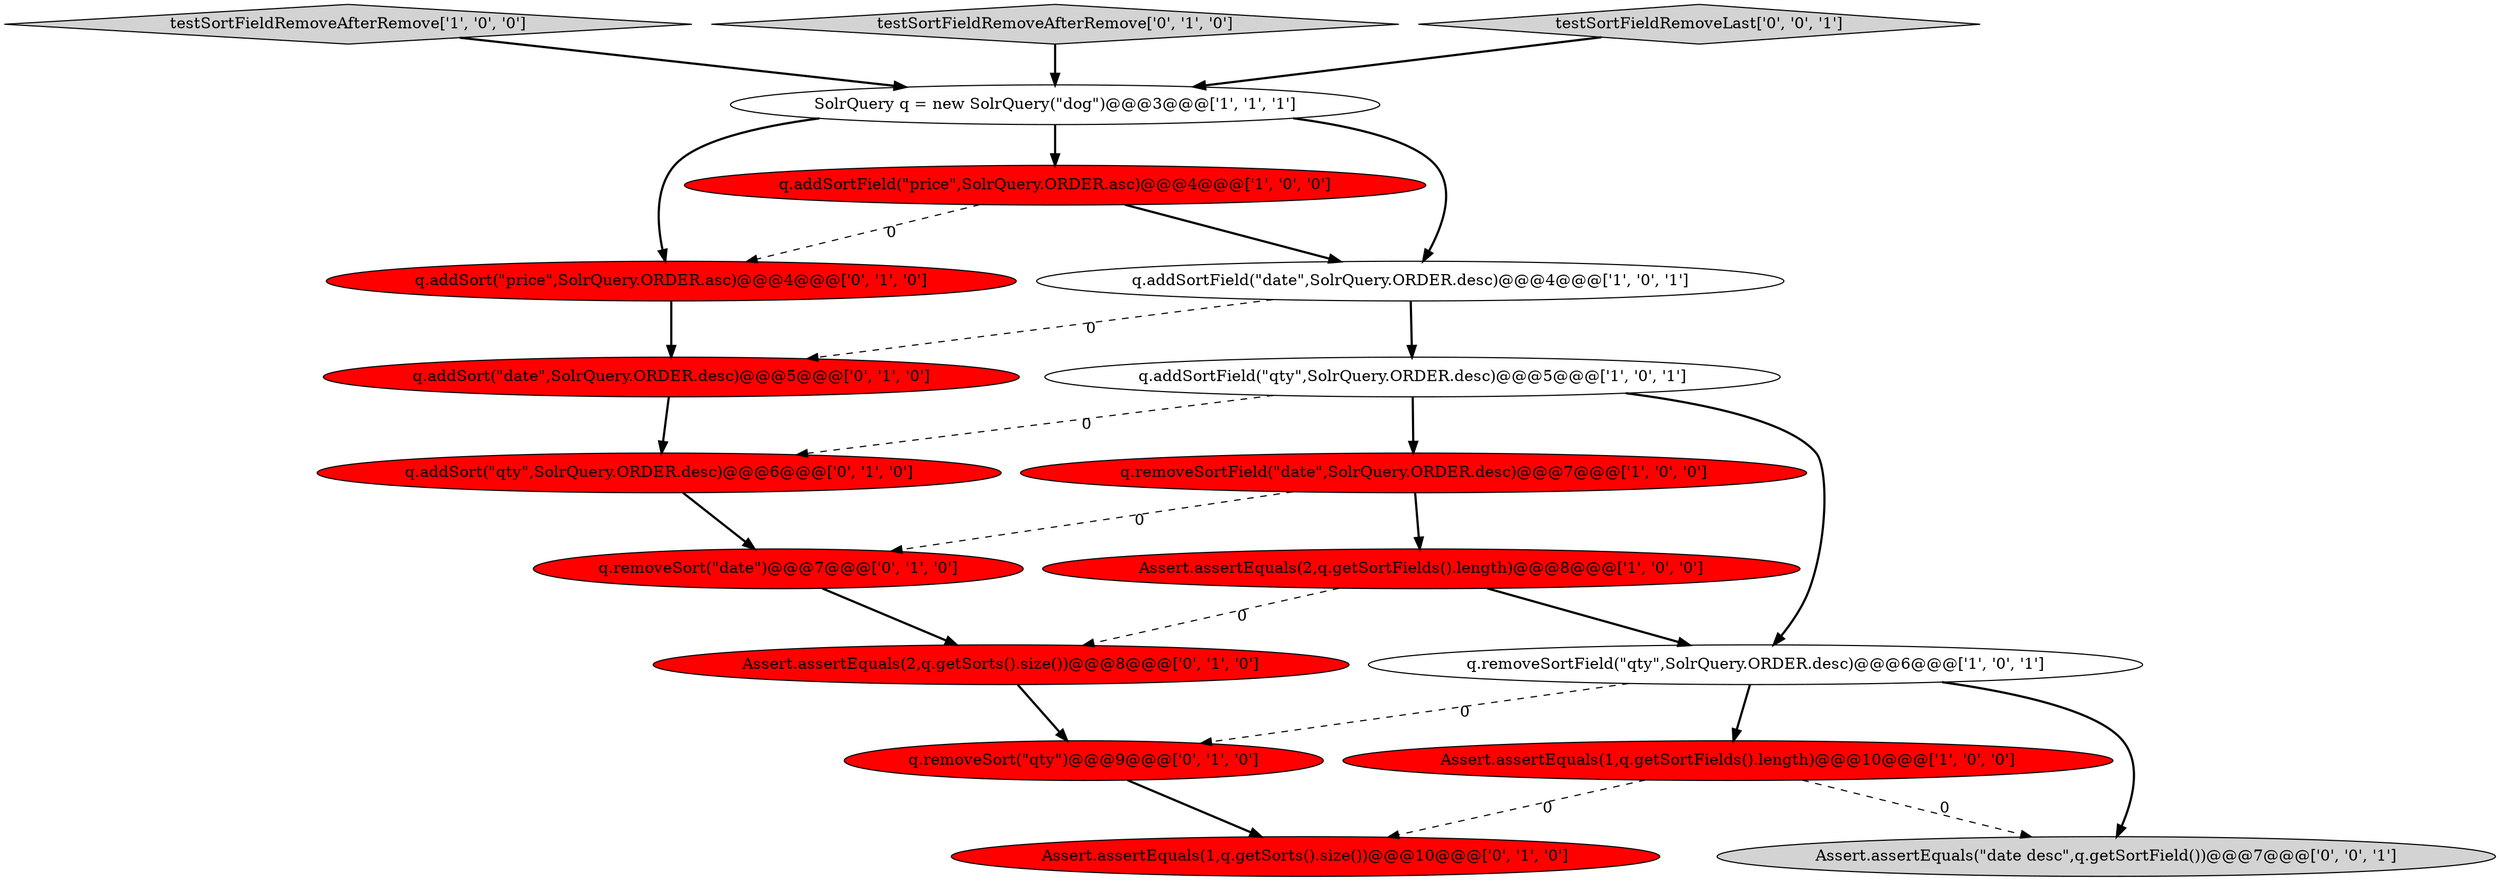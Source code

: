 digraph {
8 [style = filled, label = "testSortFieldRemoveAfterRemove['1', '0', '0']", fillcolor = lightgray, shape = diamond image = "AAA0AAABBB1BBB"];
12 [style = filled, label = "Assert.assertEquals(1,q.getSorts().size())@@@10@@@['0', '1', '0']", fillcolor = red, shape = ellipse image = "AAA1AAABBB2BBB"];
16 [style = filled, label = "Assert.assertEquals(2,q.getSorts().size())@@@8@@@['0', '1', '0']", fillcolor = red, shape = ellipse image = "AAA1AAABBB2BBB"];
10 [style = filled, label = "testSortFieldRemoveAfterRemove['0', '1', '0']", fillcolor = lightgray, shape = diamond image = "AAA0AAABBB2BBB"];
7 [style = filled, label = "SolrQuery q = new SolrQuery(\"dog\")@@@3@@@['1', '1', '1']", fillcolor = white, shape = ellipse image = "AAA0AAABBB1BBB"];
0 [style = filled, label = "q.removeSortField(\"date\",SolrQuery.ORDER.desc)@@@7@@@['1', '0', '0']", fillcolor = red, shape = ellipse image = "AAA1AAABBB1BBB"];
14 [style = filled, label = "q.addSort(\"price\",SolrQuery.ORDER.asc)@@@4@@@['0', '1', '0']", fillcolor = red, shape = ellipse image = "AAA1AAABBB2BBB"];
11 [style = filled, label = "q.removeSort(\"date\")@@@7@@@['0', '1', '0']", fillcolor = red, shape = ellipse image = "AAA1AAABBB2BBB"];
2 [style = filled, label = "Assert.assertEquals(2,q.getSortFields().length)@@@8@@@['1', '0', '0']", fillcolor = red, shape = ellipse image = "AAA1AAABBB1BBB"];
5 [style = filled, label = "q.addSortField(\"price\",SolrQuery.ORDER.asc)@@@4@@@['1', '0', '0']", fillcolor = red, shape = ellipse image = "AAA1AAABBB1BBB"];
13 [style = filled, label = "q.addSort(\"date\",SolrQuery.ORDER.desc)@@@5@@@['0', '1', '0']", fillcolor = red, shape = ellipse image = "AAA1AAABBB2BBB"];
18 [style = filled, label = "Assert.assertEquals(\"date desc\",q.getSortField())@@@7@@@['0', '0', '1']", fillcolor = lightgray, shape = ellipse image = "AAA0AAABBB3BBB"];
3 [style = filled, label = "q.removeSortField(\"qty\",SolrQuery.ORDER.desc)@@@6@@@['1', '0', '1']", fillcolor = white, shape = ellipse image = "AAA0AAABBB1BBB"];
6 [style = filled, label = "q.addSortField(\"date\",SolrQuery.ORDER.desc)@@@4@@@['1', '0', '1']", fillcolor = white, shape = ellipse image = "AAA0AAABBB1BBB"];
1 [style = filled, label = "q.addSortField(\"qty\",SolrQuery.ORDER.desc)@@@5@@@['1', '0', '1']", fillcolor = white, shape = ellipse image = "AAA0AAABBB1BBB"];
9 [style = filled, label = "q.removeSort(\"qty\")@@@9@@@['0', '1', '0']", fillcolor = red, shape = ellipse image = "AAA1AAABBB2BBB"];
15 [style = filled, label = "q.addSort(\"qty\",SolrQuery.ORDER.desc)@@@6@@@['0', '1', '0']", fillcolor = red, shape = ellipse image = "AAA1AAABBB2BBB"];
4 [style = filled, label = "Assert.assertEquals(1,q.getSortFields().length)@@@10@@@['1', '0', '0']", fillcolor = red, shape = ellipse image = "AAA1AAABBB1BBB"];
17 [style = filled, label = "testSortFieldRemoveLast['0', '0', '1']", fillcolor = lightgray, shape = diamond image = "AAA0AAABBB3BBB"];
11->16 [style = bold, label=""];
4->18 [style = dashed, label="0"];
5->14 [style = dashed, label="0"];
1->15 [style = dashed, label="0"];
2->3 [style = bold, label=""];
0->2 [style = bold, label=""];
1->3 [style = bold, label=""];
0->11 [style = dashed, label="0"];
1->0 [style = bold, label=""];
3->4 [style = bold, label=""];
10->7 [style = bold, label=""];
8->7 [style = bold, label=""];
4->12 [style = dashed, label="0"];
3->18 [style = bold, label=""];
7->14 [style = bold, label=""];
17->7 [style = bold, label=""];
6->1 [style = bold, label=""];
7->5 [style = bold, label=""];
6->13 [style = dashed, label="0"];
5->6 [style = bold, label=""];
15->11 [style = bold, label=""];
3->9 [style = dashed, label="0"];
2->16 [style = dashed, label="0"];
7->6 [style = bold, label=""];
13->15 [style = bold, label=""];
9->12 [style = bold, label=""];
14->13 [style = bold, label=""];
16->9 [style = bold, label=""];
}
